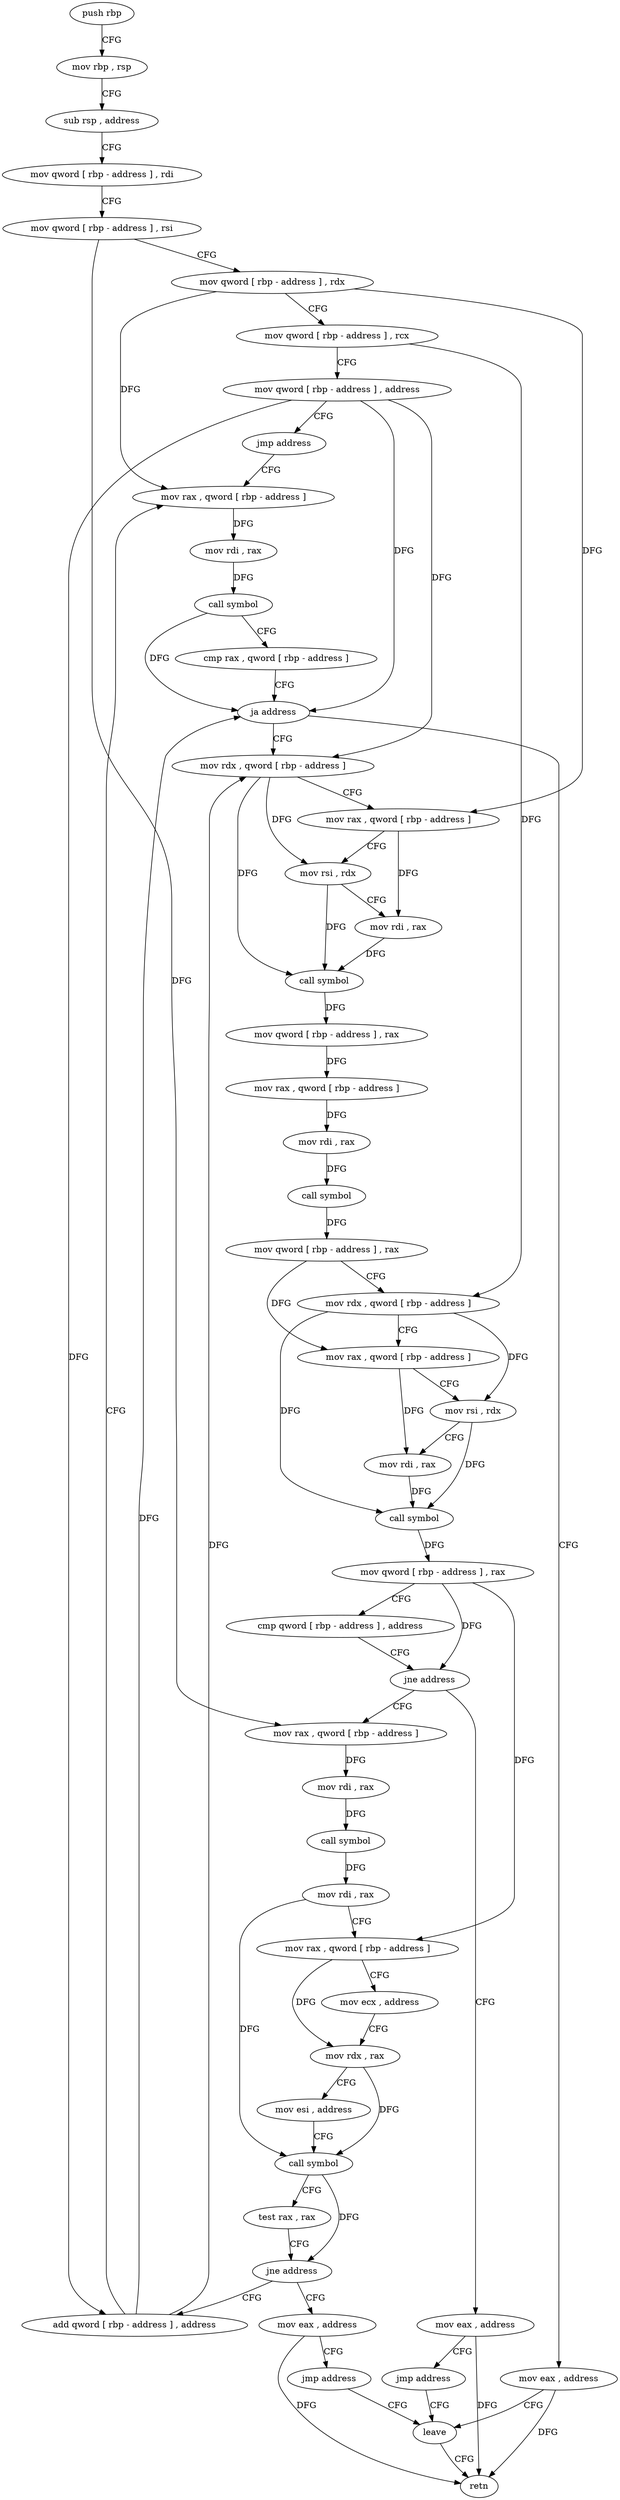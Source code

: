 digraph "func" {
"107589" [label = "push rbp" ]
"107590" [label = "mov rbp , rsp" ]
"107593" [label = "sub rsp , address" ]
"107597" [label = "mov qword [ rbp - address ] , rdi" ]
"107601" [label = "mov qword [ rbp - address ] , rsi" ]
"107605" [label = "mov qword [ rbp - address ] , rdx" ]
"107609" [label = "mov qword [ rbp - address ] , rcx" ]
"107613" [label = "mov qword [ rbp - address ] , address" ]
"107621" [label = "jmp address" ]
"107756" [label = "mov rax , qword [ rbp - address ]" ]
"107760" [label = "mov rdi , rax" ]
"107763" [label = "call symbol" ]
"107768" [label = "cmp rax , qword [ rbp - address ]" ]
"107772" [label = "ja address" ]
"107626" [label = "mov rdx , qword [ rbp - address ]" ]
"107778" [label = "mov eax , address" ]
"107630" [label = "mov rax , qword [ rbp - address ]" ]
"107634" [label = "mov rsi , rdx" ]
"107637" [label = "mov rdi , rax" ]
"107640" [label = "call symbol" ]
"107645" [label = "mov qword [ rbp - address ] , rax" ]
"107649" [label = "mov rax , qword [ rbp - address ]" ]
"107653" [label = "mov rdi , rax" ]
"107656" [label = "call symbol" ]
"107661" [label = "mov qword [ rbp - address ] , rax" ]
"107665" [label = "mov rdx , qword [ rbp - address ]" ]
"107669" [label = "mov rax , qword [ rbp - address ]" ]
"107673" [label = "mov rsi , rdx" ]
"107676" [label = "mov rdi , rax" ]
"107679" [label = "call symbol" ]
"107684" [label = "mov qword [ rbp - address ] , rax" ]
"107688" [label = "cmp qword [ rbp - address ] , address" ]
"107693" [label = "jne address" ]
"107702" [label = "mov rax , qword [ rbp - address ]" ]
"107695" [label = "mov eax , address" ]
"107783" [label = "leave" ]
"107706" [label = "mov rdi , rax" ]
"107709" [label = "call symbol" ]
"107714" [label = "mov rdi , rax" ]
"107717" [label = "mov rax , qword [ rbp - address ]" ]
"107721" [label = "mov ecx , address" ]
"107726" [label = "mov rdx , rax" ]
"107729" [label = "mov esi , address" ]
"107734" [label = "call symbol" ]
"107739" [label = "test rax , rax" ]
"107742" [label = "jne address" ]
"107751" [label = "add qword [ rbp - address ] , address" ]
"107744" [label = "mov eax , address" ]
"107700" [label = "jmp address" ]
"107749" [label = "jmp address" ]
"107784" [label = "retn" ]
"107589" -> "107590" [ label = "CFG" ]
"107590" -> "107593" [ label = "CFG" ]
"107593" -> "107597" [ label = "CFG" ]
"107597" -> "107601" [ label = "CFG" ]
"107601" -> "107605" [ label = "CFG" ]
"107601" -> "107702" [ label = "DFG" ]
"107605" -> "107609" [ label = "CFG" ]
"107605" -> "107756" [ label = "DFG" ]
"107605" -> "107630" [ label = "DFG" ]
"107609" -> "107613" [ label = "CFG" ]
"107609" -> "107665" [ label = "DFG" ]
"107613" -> "107621" [ label = "CFG" ]
"107613" -> "107772" [ label = "DFG" ]
"107613" -> "107626" [ label = "DFG" ]
"107613" -> "107751" [ label = "DFG" ]
"107621" -> "107756" [ label = "CFG" ]
"107756" -> "107760" [ label = "DFG" ]
"107760" -> "107763" [ label = "DFG" ]
"107763" -> "107768" [ label = "CFG" ]
"107763" -> "107772" [ label = "DFG" ]
"107768" -> "107772" [ label = "CFG" ]
"107772" -> "107626" [ label = "CFG" ]
"107772" -> "107778" [ label = "CFG" ]
"107626" -> "107630" [ label = "CFG" ]
"107626" -> "107634" [ label = "DFG" ]
"107626" -> "107640" [ label = "DFG" ]
"107778" -> "107783" [ label = "CFG" ]
"107778" -> "107784" [ label = "DFG" ]
"107630" -> "107634" [ label = "CFG" ]
"107630" -> "107637" [ label = "DFG" ]
"107634" -> "107637" [ label = "CFG" ]
"107634" -> "107640" [ label = "DFG" ]
"107637" -> "107640" [ label = "DFG" ]
"107640" -> "107645" [ label = "DFG" ]
"107645" -> "107649" [ label = "DFG" ]
"107649" -> "107653" [ label = "DFG" ]
"107653" -> "107656" [ label = "DFG" ]
"107656" -> "107661" [ label = "DFG" ]
"107661" -> "107665" [ label = "CFG" ]
"107661" -> "107669" [ label = "DFG" ]
"107665" -> "107669" [ label = "CFG" ]
"107665" -> "107673" [ label = "DFG" ]
"107665" -> "107679" [ label = "DFG" ]
"107669" -> "107673" [ label = "CFG" ]
"107669" -> "107676" [ label = "DFG" ]
"107673" -> "107676" [ label = "CFG" ]
"107673" -> "107679" [ label = "DFG" ]
"107676" -> "107679" [ label = "DFG" ]
"107679" -> "107684" [ label = "DFG" ]
"107684" -> "107688" [ label = "CFG" ]
"107684" -> "107693" [ label = "DFG" ]
"107684" -> "107717" [ label = "DFG" ]
"107688" -> "107693" [ label = "CFG" ]
"107693" -> "107702" [ label = "CFG" ]
"107693" -> "107695" [ label = "CFG" ]
"107702" -> "107706" [ label = "DFG" ]
"107695" -> "107700" [ label = "CFG" ]
"107695" -> "107784" [ label = "DFG" ]
"107783" -> "107784" [ label = "CFG" ]
"107706" -> "107709" [ label = "DFG" ]
"107709" -> "107714" [ label = "DFG" ]
"107714" -> "107717" [ label = "CFG" ]
"107714" -> "107734" [ label = "DFG" ]
"107717" -> "107721" [ label = "CFG" ]
"107717" -> "107726" [ label = "DFG" ]
"107721" -> "107726" [ label = "CFG" ]
"107726" -> "107729" [ label = "CFG" ]
"107726" -> "107734" [ label = "DFG" ]
"107729" -> "107734" [ label = "CFG" ]
"107734" -> "107739" [ label = "CFG" ]
"107734" -> "107742" [ label = "DFG" ]
"107739" -> "107742" [ label = "CFG" ]
"107742" -> "107751" [ label = "CFG" ]
"107742" -> "107744" [ label = "CFG" ]
"107751" -> "107756" [ label = "CFG" ]
"107751" -> "107772" [ label = "DFG" ]
"107751" -> "107626" [ label = "DFG" ]
"107744" -> "107749" [ label = "CFG" ]
"107744" -> "107784" [ label = "DFG" ]
"107700" -> "107783" [ label = "CFG" ]
"107749" -> "107783" [ label = "CFG" ]
}
